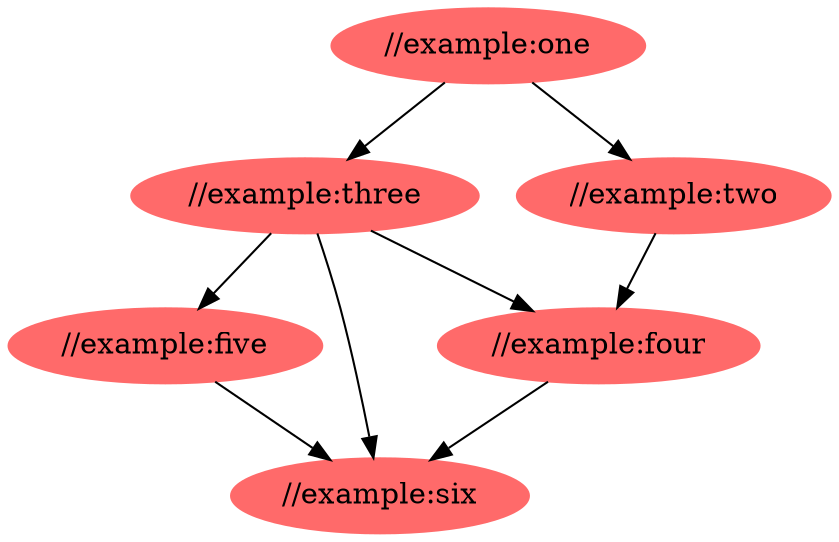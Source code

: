 digraph result_graph {
  "//example:five" -> "//example:six";
  "//example:five" [style=filled,color=indianred1];
  "//example:four" -> "//example:six";
  "//example:four" [style=filled,color=indianred1];
  "//example:one" -> "//example:three";
  "//example:one" -> "//example:two";
  "//example:one" [style=filled,color=indianred1];
  "//example:six" [style=filled,color=indianred1];
  "//example:three" -> "//example:five";
  "//example:three" -> "//example:four";
  "//example:three" -> "//example:six";
  "//example:three" [style=filled,color=indianred1];
  "//example:two" -> "//example:four";
  "//example:two" [style=filled,color=indianred1];
}
